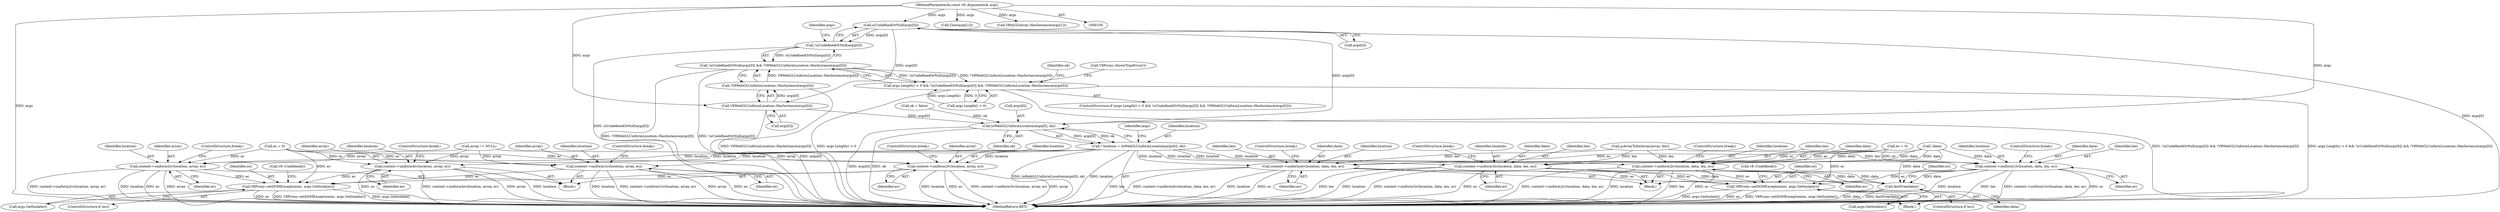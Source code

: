 digraph "0_Chrome_e9372a1bfd3588a80fcf49aa07321f0971dd6091_62@array" {
"1000122" [label="(Call,isUndefinedOrNull(args[0]))"];
"1000101" [label="(MethodParameterIn,const v8::Arguments& args)"];
"1000121" [label="(Call,!isUndefinedOrNull(args[0]))"];
"1000120" [label="(Call,!isUndefinedOrNull(args[0]) && !V8WebGLUniformLocation::HasInstance(args[0]))"];
"1000116" [label="(Call,args.Length() > 0 && !isUndefinedOrNull(args[0]) && !V8WebGLUniformLocation::HasInstance(args[0]))"];
"1000127" [label="(Call,V8WebGLUniformLocation::HasInstance(args[0]))"];
"1000126" [label="(Call,!V8WebGLUniformLocation::HasInstance(args[0]))"];
"1000142" [label="(Call,toWebGLUniformLocation(args[0], ok))"];
"1000140" [label="(Call,* location = toWebGLUniformLocation(args[0], ok))"];
"1000170" [label="(Call,context->uniform1iv(location, array, ec))"];
"1000198" [label="(Call,V8Proxy::setDOMException(ec, args.GetIsolate()))"];
"1000176" [label="(Call,context->uniform2iv(location, array, ec))"];
"1000182" [label="(Call,context->uniform3iv(location, array, ec))"];
"1000188" [label="(Call,context->uniform4iv(location, array, ec))"];
"1000243" [label="(Call,context->uniform1iv(location, data, len, ec))"];
"1000273" [label="(Call,fastFree(data))"];
"1000277" [label="(Call,V8Proxy::setDOMException(ec, args.GetIsolate()))"];
"1000250" [label="(Call,context->uniform2iv(location, data, len, ec))"];
"1000257" [label="(Call,context->uniform3iv(location, data, len, ec))"];
"1000264" [label="(Call,context->uniform4iv(location, data, len, ec))"];
"1000281" [label="(Call,v8::Undefined())"];
"1000273" [label="(Call,fastFree(data))"];
"1000188" [label="(Call,context->uniform4iv(location, array, ec))"];
"1000116" [label="(Call,args.Length() > 0 && !isUndefinedOrNull(args[0]) && !V8WebGLUniformLocation::HasInstance(args[0]))"];
"1000192" [label="(ControlStructure,break;)"];
"1000183" [label="(Identifier,location)"];
"1000266" [label="(Identifier,data)"];
"1000262" [label="(ControlStructure,break;)"];
"1000199" [label="(Identifier,ec)"];
"1000186" [label="(ControlStructure,break;)"];
"1000257" [label="(Call,context->uniform3iv(location, data, len, ec))"];
"1000202" [label="(Call,v8::Undefined())"];
"1000140" [label="(Call,* location = toWebGLUniformLocation(args[0], ok))"];
"1000128" [label="(Call,args[0])"];
"1000227" [label="(Call,!data)"];
"1000172" [label="(Identifier,array)"];
"1000143" [label="(Call,args[0])"];
"1000250" [label="(Call,context->uniform2iv(location, data, len, ec))"];
"1000132" [label="(Call,V8Proxy::throwTypeError())"];
"1000258" [label="(Identifier,location)"];
"1000180" [label="(ControlStructure,break;)"];
"1000282" [label="(MethodReturn,RET)"];
"1000127" [label="(Call,V8WebGLUniformLocation::HasInstance(args[0]))"];
"1000269" [label="(ControlStructure,break;)"];
"1000241" [label="(Block,)"];
"1000121" [label="(Call,!isUndefinedOrNull(args[0]))"];
"1000255" [label="(ControlStructure,break;)"];
"1000200" [label="(Call,args.GetIsolate())"];
"1000101" [label="(MethodParameterIn,const v8::Arguments& args)"];
"1000246" [label="(Identifier,len)"];
"1000223" [label="(Call,jsArrayToIntArray(array, len))"];
"1000185" [label="(Identifier,ec)"];
"1000117" [label="(Call,args.Length() > 0)"];
"1000137" [label="(Identifier,ok)"];
"1000274" [label="(Identifier,data)"];
"1000276" [label="(Identifier,ec)"];
"1000171" [label="(Identifier,location)"];
"1000267" [label="(Identifier,len)"];
"1000163" [label="(Call,ec = 0)"];
"1000243" [label="(Call,context->uniform1iv(location, data, len, ec))"];
"1000177" [label="(Identifier,location)"];
"1000244" [label="(Identifier,location)"];
"1000168" [label="(Block,)"];
"1000190" [label="(Identifier,array)"];
"1000170" [label="(Call,context->uniform1iv(location, array, ec))"];
"1000248" [label="(ControlStructure,break;)"];
"1000254" [label="(Identifier,ec)"];
"1000174" [label="(ControlStructure,break;)"];
"1000129" [label="(Identifier,args)"];
"1000178" [label="(Identifier,array)"];
"1000142" [label="(Call,toWebGLUniformLocation(args[0], ok))"];
"1000261" [label="(Identifier,ec)"];
"1000251" [label="(Identifier,location)"];
"1000115" [label="(ControlStructure,if (args.Length() > 0 && !isUndefinedOrNull(args[0]) && !V8WebGLUniformLocation::HasInstance(args[0])))"];
"1000176" [label="(Call,context->uniform2iv(location, array, ec))"];
"1000236" [label="(Call,ec = 0)"];
"1000264" [label="(Call,context->uniform4iv(location, data, len, ec))"];
"1000278" [label="(Identifier,ec)"];
"1000120" [label="(Call,!isUndefinedOrNull(args[0]) && !V8WebGLUniformLocation::HasInstance(args[0]))"];
"1000122" [label="(Call,isUndefinedOrNull(args[0]))"];
"1000150" [label="(Identifier,args)"];
"1000253" [label="(Identifier,len)"];
"1000268" [label="(Identifier,ec)"];
"1000265" [label="(Identifier,location)"];
"1000245" [label="(Identifier,data)"];
"1000103" [label="(Block,)"];
"1000123" [label="(Call,args[0])"];
"1000136" [label="(Call,ok = false)"];
"1000252" [label="(Identifier,data)"];
"1000212" [label="(Call,Cast(args[1]))"];
"1000148" [label="(Call,V8Int32Array::HasInstance(args[1]))"];
"1000126" [label="(Call,!V8WebGLUniformLocation::HasInstance(args[0]))"];
"1000159" [label="(Call,array != NULL)"];
"1000184" [label="(Identifier,array)"];
"1000196" [label="(ControlStructure,if (ec))"];
"1000189" [label="(Identifier,location)"];
"1000275" [label="(ControlStructure,if (ec))"];
"1000141" [label="(Identifier,location)"];
"1000247" [label="(Identifier,ec)"];
"1000173" [label="(Identifier,ec)"];
"1000259" [label="(Identifier,data)"];
"1000182" [label="(Call,context->uniform3iv(location, array, ec))"];
"1000198" [label="(Call,V8Proxy::setDOMException(ec, args.GetIsolate()))"];
"1000279" [label="(Call,args.GetIsolate())"];
"1000191" [label="(Identifier,ec)"];
"1000179" [label="(Identifier,ec)"];
"1000146" [label="(Identifier,ok)"];
"1000260" [label="(Identifier,len)"];
"1000277" [label="(Call,V8Proxy::setDOMException(ec, args.GetIsolate()))"];
"1000122" -> "1000121"  [label="AST: "];
"1000122" -> "1000123"  [label="CFG: "];
"1000123" -> "1000122"  [label="AST: "];
"1000121" -> "1000122"  [label="CFG: "];
"1000122" -> "1000282"  [label="DDG: args[0]"];
"1000122" -> "1000121"  [label="DDG: args[0]"];
"1000101" -> "1000122"  [label="DDG: args"];
"1000122" -> "1000127"  [label="DDG: args[0]"];
"1000122" -> "1000142"  [label="DDG: args[0]"];
"1000101" -> "1000100"  [label="AST: "];
"1000101" -> "1000282"  [label="DDG: args"];
"1000101" -> "1000127"  [label="DDG: args"];
"1000101" -> "1000142"  [label="DDG: args"];
"1000101" -> "1000148"  [label="DDG: args"];
"1000101" -> "1000212"  [label="DDG: args"];
"1000121" -> "1000120"  [label="AST: "];
"1000129" -> "1000121"  [label="CFG: "];
"1000120" -> "1000121"  [label="CFG: "];
"1000121" -> "1000282"  [label="DDG: isUndefinedOrNull(args[0])"];
"1000121" -> "1000120"  [label="DDG: isUndefinedOrNull(args[0])"];
"1000120" -> "1000116"  [label="AST: "];
"1000120" -> "1000126"  [label="CFG: "];
"1000126" -> "1000120"  [label="AST: "];
"1000116" -> "1000120"  [label="CFG: "];
"1000120" -> "1000282"  [label="DDG: !V8WebGLUniformLocation::HasInstance(args[0])"];
"1000120" -> "1000282"  [label="DDG: !isUndefinedOrNull(args[0])"];
"1000120" -> "1000116"  [label="DDG: !isUndefinedOrNull(args[0])"];
"1000120" -> "1000116"  [label="DDG: !V8WebGLUniformLocation::HasInstance(args[0])"];
"1000126" -> "1000120"  [label="DDG: V8WebGLUniformLocation::HasInstance(args[0])"];
"1000116" -> "1000115"  [label="AST: "];
"1000116" -> "1000117"  [label="CFG: "];
"1000117" -> "1000116"  [label="AST: "];
"1000132" -> "1000116"  [label="CFG: "];
"1000137" -> "1000116"  [label="CFG: "];
"1000116" -> "1000282"  [label="DDG: args.Length() > 0"];
"1000116" -> "1000282"  [label="DDG: !isUndefinedOrNull(args[0]) && !V8WebGLUniformLocation::HasInstance(args[0])"];
"1000116" -> "1000282"  [label="DDG: args.Length() > 0 && !isUndefinedOrNull(args[0]) && !V8WebGLUniformLocation::HasInstance(args[0])"];
"1000117" -> "1000116"  [label="DDG: args.Length()"];
"1000117" -> "1000116"  [label="DDG: 0"];
"1000127" -> "1000126"  [label="AST: "];
"1000127" -> "1000128"  [label="CFG: "];
"1000128" -> "1000127"  [label="AST: "];
"1000126" -> "1000127"  [label="CFG: "];
"1000127" -> "1000282"  [label="DDG: args[0]"];
"1000127" -> "1000126"  [label="DDG: args[0]"];
"1000127" -> "1000142"  [label="DDG: args[0]"];
"1000126" -> "1000282"  [label="DDG: V8WebGLUniformLocation::HasInstance(args[0])"];
"1000142" -> "1000140"  [label="AST: "];
"1000142" -> "1000146"  [label="CFG: "];
"1000143" -> "1000142"  [label="AST: "];
"1000146" -> "1000142"  [label="AST: "];
"1000140" -> "1000142"  [label="CFG: "];
"1000142" -> "1000282"  [label="DDG: args[0]"];
"1000142" -> "1000282"  [label="DDG: ok"];
"1000142" -> "1000140"  [label="DDG: args[0]"];
"1000142" -> "1000140"  [label="DDG: ok"];
"1000136" -> "1000142"  [label="DDG: ok"];
"1000140" -> "1000103"  [label="AST: "];
"1000141" -> "1000140"  [label="AST: "];
"1000150" -> "1000140"  [label="CFG: "];
"1000140" -> "1000282"  [label="DDG: toWebGLUniformLocation(args[0], ok)"];
"1000140" -> "1000282"  [label="DDG: location"];
"1000140" -> "1000170"  [label="DDG: location"];
"1000140" -> "1000176"  [label="DDG: location"];
"1000140" -> "1000182"  [label="DDG: location"];
"1000140" -> "1000188"  [label="DDG: location"];
"1000140" -> "1000243"  [label="DDG: location"];
"1000140" -> "1000250"  [label="DDG: location"];
"1000140" -> "1000257"  [label="DDG: location"];
"1000140" -> "1000264"  [label="DDG: location"];
"1000170" -> "1000168"  [label="AST: "];
"1000170" -> "1000173"  [label="CFG: "];
"1000171" -> "1000170"  [label="AST: "];
"1000172" -> "1000170"  [label="AST: "];
"1000173" -> "1000170"  [label="AST: "];
"1000174" -> "1000170"  [label="CFG: "];
"1000170" -> "1000282"  [label="DDG: array"];
"1000170" -> "1000282"  [label="DDG: ec"];
"1000170" -> "1000282"  [label="DDG: location"];
"1000170" -> "1000282"  [label="DDG: context->uniform1iv(location, array, ec)"];
"1000159" -> "1000170"  [label="DDG: array"];
"1000163" -> "1000170"  [label="DDG: ec"];
"1000170" -> "1000198"  [label="DDG: ec"];
"1000198" -> "1000196"  [label="AST: "];
"1000198" -> "1000200"  [label="CFG: "];
"1000199" -> "1000198"  [label="AST: "];
"1000200" -> "1000198"  [label="AST: "];
"1000202" -> "1000198"  [label="CFG: "];
"1000198" -> "1000282"  [label="DDG: args.GetIsolate()"];
"1000198" -> "1000282"  [label="DDG: ec"];
"1000198" -> "1000282"  [label="DDG: V8Proxy::setDOMException(ec, args.GetIsolate())"];
"1000163" -> "1000198"  [label="DDG: ec"];
"1000182" -> "1000198"  [label="DDG: ec"];
"1000176" -> "1000198"  [label="DDG: ec"];
"1000188" -> "1000198"  [label="DDG: ec"];
"1000176" -> "1000168"  [label="AST: "];
"1000176" -> "1000179"  [label="CFG: "];
"1000177" -> "1000176"  [label="AST: "];
"1000178" -> "1000176"  [label="AST: "];
"1000179" -> "1000176"  [label="AST: "];
"1000180" -> "1000176"  [label="CFG: "];
"1000176" -> "1000282"  [label="DDG: ec"];
"1000176" -> "1000282"  [label="DDG: array"];
"1000176" -> "1000282"  [label="DDG: context->uniform2iv(location, array, ec)"];
"1000176" -> "1000282"  [label="DDG: location"];
"1000159" -> "1000176"  [label="DDG: array"];
"1000163" -> "1000176"  [label="DDG: ec"];
"1000182" -> "1000168"  [label="AST: "];
"1000182" -> "1000185"  [label="CFG: "];
"1000183" -> "1000182"  [label="AST: "];
"1000184" -> "1000182"  [label="AST: "];
"1000185" -> "1000182"  [label="AST: "];
"1000186" -> "1000182"  [label="CFG: "];
"1000182" -> "1000282"  [label="DDG: ec"];
"1000182" -> "1000282"  [label="DDG: context->uniform3iv(location, array, ec)"];
"1000182" -> "1000282"  [label="DDG: array"];
"1000182" -> "1000282"  [label="DDG: location"];
"1000159" -> "1000182"  [label="DDG: array"];
"1000163" -> "1000182"  [label="DDG: ec"];
"1000188" -> "1000168"  [label="AST: "];
"1000188" -> "1000191"  [label="CFG: "];
"1000189" -> "1000188"  [label="AST: "];
"1000190" -> "1000188"  [label="AST: "];
"1000191" -> "1000188"  [label="AST: "];
"1000192" -> "1000188"  [label="CFG: "];
"1000188" -> "1000282"  [label="DDG: context->uniform4iv(location, array, ec)"];
"1000188" -> "1000282"  [label="DDG: array"];
"1000188" -> "1000282"  [label="DDG: location"];
"1000188" -> "1000282"  [label="DDG: ec"];
"1000159" -> "1000188"  [label="DDG: array"];
"1000163" -> "1000188"  [label="DDG: ec"];
"1000243" -> "1000241"  [label="AST: "];
"1000243" -> "1000247"  [label="CFG: "];
"1000244" -> "1000243"  [label="AST: "];
"1000245" -> "1000243"  [label="AST: "];
"1000246" -> "1000243"  [label="AST: "];
"1000247" -> "1000243"  [label="AST: "];
"1000248" -> "1000243"  [label="CFG: "];
"1000243" -> "1000282"  [label="DDG: location"];
"1000243" -> "1000282"  [label="DDG: len"];
"1000243" -> "1000282"  [label="DDG: context->uniform1iv(location, data, len, ec)"];
"1000243" -> "1000282"  [label="DDG: ec"];
"1000227" -> "1000243"  [label="DDG: data"];
"1000223" -> "1000243"  [label="DDG: len"];
"1000236" -> "1000243"  [label="DDG: ec"];
"1000243" -> "1000273"  [label="DDG: data"];
"1000243" -> "1000277"  [label="DDG: ec"];
"1000273" -> "1000103"  [label="AST: "];
"1000273" -> "1000274"  [label="CFG: "];
"1000274" -> "1000273"  [label="AST: "];
"1000276" -> "1000273"  [label="CFG: "];
"1000273" -> "1000282"  [label="DDG: data"];
"1000273" -> "1000282"  [label="DDG: fastFree(data)"];
"1000257" -> "1000273"  [label="DDG: data"];
"1000227" -> "1000273"  [label="DDG: data"];
"1000250" -> "1000273"  [label="DDG: data"];
"1000264" -> "1000273"  [label="DDG: data"];
"1000277" -> "1000275"  [label="AST: "];
"1000277" -> "1000279"  [label="CFG: "];
"1000278" -> "1000277"  [label="AST: "];
"1000279" -> "1000277"  [label="AST: "];
"1000281" -> "1000277"  [label="CFG: "];
"1000277" -> "1000282"  [label="DDG: ec"];
"1000277" -> "1000282"  [label="DDG: V8Proxy::setDOMException(ec, args.GetIsolate())"];
"1000277" -> "1000282"  [label="DDG: args.GetIsolate()"];
"1000236" -> "1000277"  [label="DDG: ec"];
"1000250" -> "1000277"  [label="DDG: ec"];
"1000264" -> "1000277"  [label="DDG: ec"];
"1000257" -> "1000277"  [label="DDG: ec"];
"1000250" -> "1000241"  [label="AST: "];
"1000250" -> "1000254"  [label="CFG: "];
"1000251" -> "1000250"  [label="AST: "];
"1000252" -> "1000250"  [label="AST: "];
"1000253" -> "1000250"  [label="AST: "];
"1000254" -> "1000250"  [label="AST: "];
"1000255" -> "1000250"  [label="CFG: "];
"1000250" -> "1000282"  [label="DDG: location"];
"1000250" -> "1000282"  [label="DDG: len"];
"1000250" -> "1000282"  [label="DDG: ec"];
"1000250" -> "1000282"  [label="DDG: context->uniform2iv(location, data, len, ec)"];
"1000227" -> "1000250"  [label="DDG: data"];
"1000223" -> "1000250"  [label="DDG: len"];
"1000236" -> "1000250"  [label="DDG: ec"];
"1000257" -> "1000241"  [label="AST: "];
"1000257" -> "1000261"  [label="CFG: "];
"1000258" -> "1000257"  [label="AST: "];
"1000259" -> "1000257"  [label="AST: "];
"1000260" -> "1000257"  [label="AST: "];
"1000261" -> "1000257"  [label="AST: "];
"1000262" -> "1000257"  [label="CFG: "];
"1000257" -> "1000282"  [label="DDG: len"];
"1000257" -> "1000282"  [label="DDG: location"];
"1000257" -> "1000282"  [label="DDG: context->uniform3iv(location, data, len, ec)"];
"1000257" -> "1000282"  [label="DDG: ec"];
"1000227" -> "1000257"  [label="DDG: data"];
"1000223" -> "1000257"  [label="DDG: len"];
"1000236" -> "1000257"  [label="DDG: ec"];
"1000264" -> "1000241"  [label="AST: "];
"1000264" -> "1000268"  [label="CFG: "];
"1000265" -> "1000264"  [label="AST: "];
"1000266" -> "1000264"  [label="AST: "];
"1000267" -> "1000264"  [label="AST: "];
"1000268" -> "1000264"  [label="AST: "];
"1000269" -> "1000264"  [label="CFG: "];
"1000264" -> "1000282"  [label="DDG: location"];
"1000264" -> "1000282"  [label="DDG: ec"];
"1000264" -> "1000282"  [label="DDG: len"];
"1000264" -> "1000282"  [label="DDG: context->uniform4iv(location, data, len, ec)"];
"1000227" -> "1000264"  [label="DDG: data"];
"1000223" -> "1000264"  [label="DDG: len"];
"1000236" -> "1000264"  [label="DDG: ec"];
}
